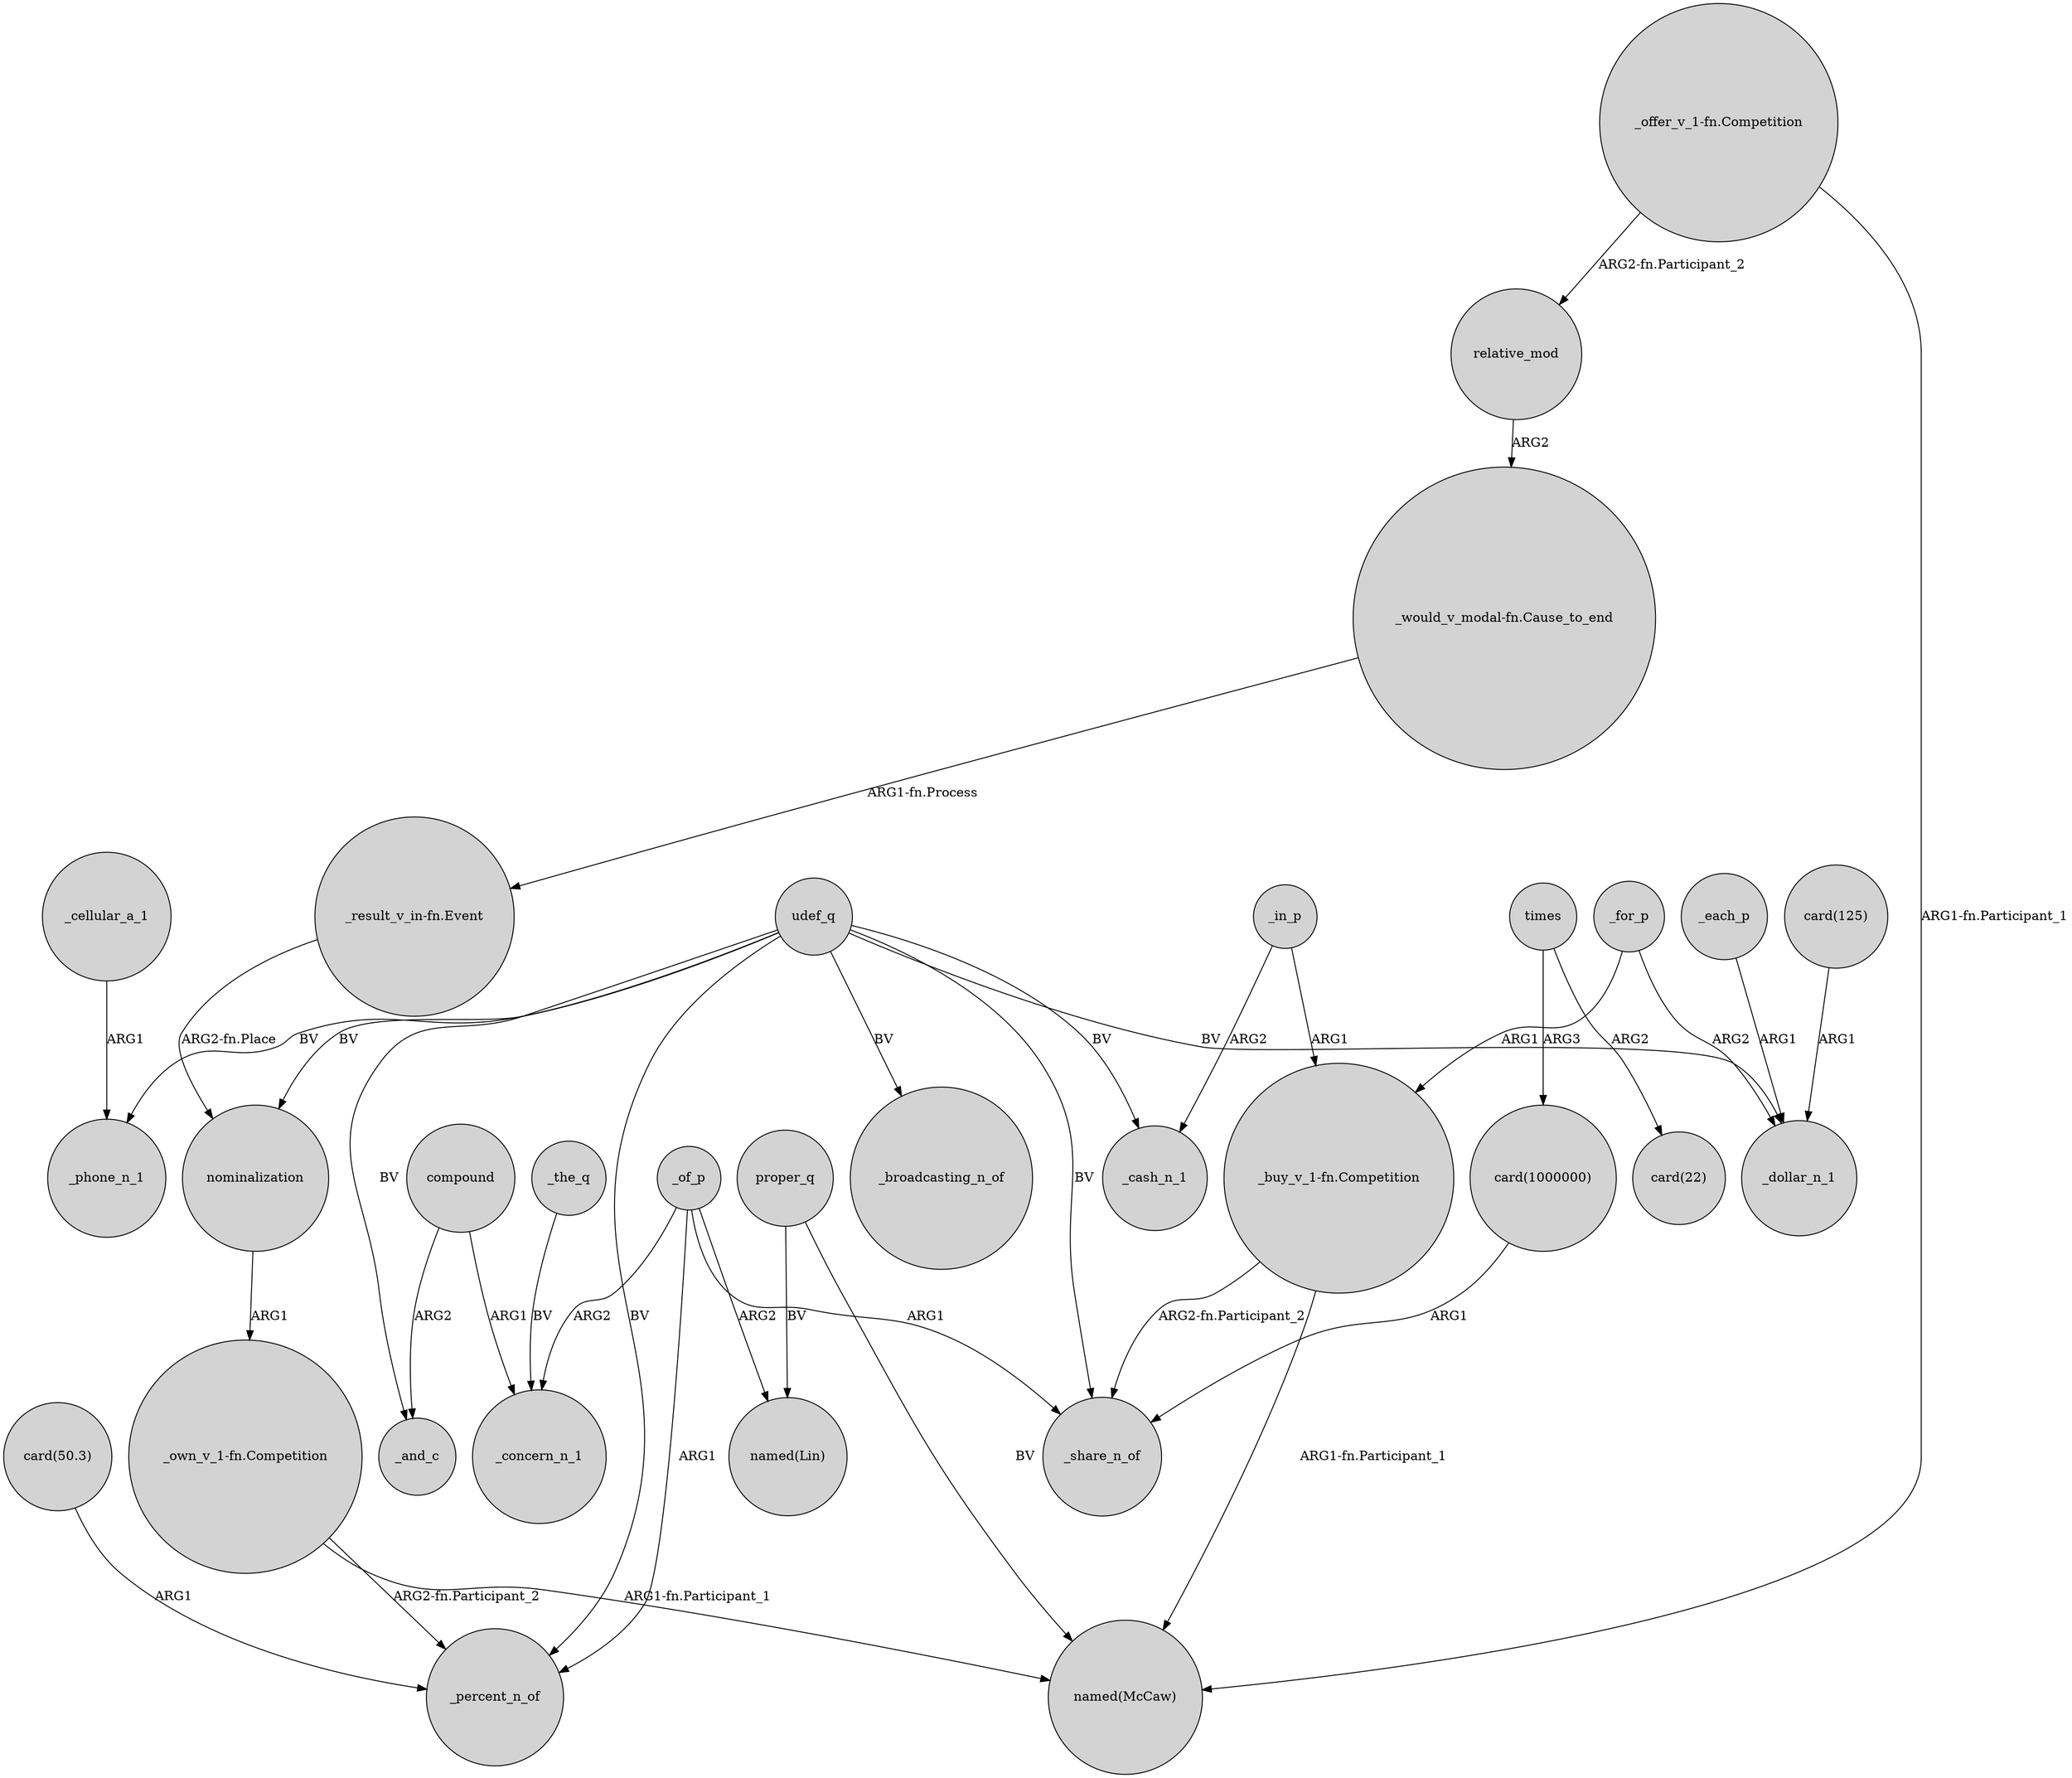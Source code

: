digraph {
	node [shape=circle style=filled]
	_cellular_a_1 -> _phone_n_1 [label=ARG1]
	"_buy_v_1-fn.Competition" -> _share_n_of [label="ARG2-fn.Participant_2"]
	udef_q -> _cash_n_1 [label=BV]
	_of_p -> _share_n_of [label=ARG1]
	relative_mod -> "_would_v_modal-fn.Cause_to_end" [label=ARG2]
	"_result_v_in-fn.Event" -> nominalization [label="ARG2-fn.Place"]
	"_would_v_modal-fn.Cause_to_end" -> "_result_v_in-fn.Event" [label="ARG1-fn.Process"]
	udef_q -> _broadcasting_n_of [label=BV]
	proper_q -> "named(Lin)" [label=BV]
	"_offer_v_1-fn.Competition" -> "named(McCaw)" [label="ARG1-fn.Participant_1"]
	udef_q -> nominalization [label=BV]
	times -> "card(1000000)" [label=ARG3]
	nominalization -> "_own_v_1-fn.Competition" [label=ARG1]
	"_offer_v_1-fn.Competition" -> relative_mod [label="ARG2-fn.Participant_2"]
	proper_q -> "named(McCaw)" [label=BV]
	"_buy_v_1-fn.Competition" -> "named(McCaw)" [label="ARG1-fn.Participant_1"]
	udef_q -> _phone_n_1 [label=BV]
	udef_q -> _and_c [label=BV]
	_the_q -> _concern_n_1 [label=BV]
	_in_p -> "_buy_v_1-fn.Competition" [label=ARG1]
	_of_p -> _percent_n_of [label=ARG1]
	compound -> _and_c [label=ARG2]
	"_own_v_1-fn.Competition" -> _percent_n_of [label="ARG2-fn.Participant_2"]
	"_own_v_1-fn.Competition" -> "named(McCaw)" [label="ARG1-fn.Participant_1"]
	_of_p -> "named(Lin)" [label=ARG2]
	udef_q -> _percent_n_of [label=BV]
	"card(50.3)" -> _percent_n_of [label=ARG1]
	times -> "card(22)" [label=ARG2]
	_of_p -> _concern_n_1 [label=ARG2]
	_for_p -> _dollar_n_1 [label=ARG2]
	udef_q -> _share_n_of [label=BV]
	udef_q -> _dollar_n_1 [label=BV]
	compound -> _concern_n_1 [label=ARG1]
	"card(1000000)" -> _share_n_of [label=ARG1]
	_in_p -> _cash_n_1 [label=ARG2]
	_each_p -> _dollar_n_1 [label=ARG1]
	_for_p -> "_buy_v_1-fn.Competition" [label=ARG1]
	"card(125)" -> _dollar_n_1 [label=ARG1]
}
